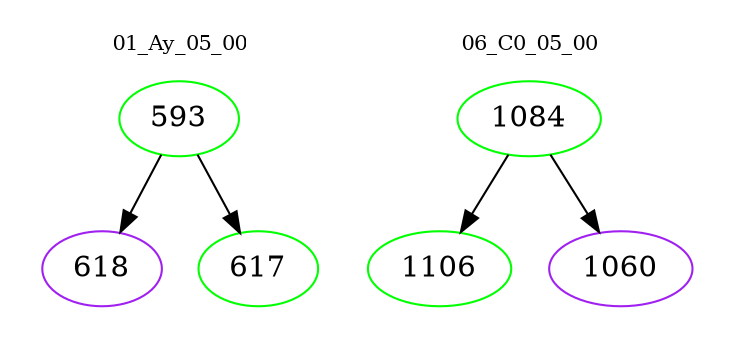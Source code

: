 digraph{
subgraph cluster_0 {
color = white
label = "01_Ay_05_00";
fontsize=10;
T0_593 [label="593", color="green"]
T0_593 -> T0_618 [color="black"]
T0_618 [label="618", color="purple"]
T0_593 -> T0_617 [color="black"]
T0_617 [label="617", color="green"]
}
subgraph cluster_1 {
color = white
label = "06_C0_05_00";
fontsize=10;
T1_1084 [label="1084", color="green"]
T1_1084 -> T1_1106 [color="black"]
T1_1106 [label="1106", color="green"]
T1_1084 -> T1_1060 [color="black"]
T1_1060 [label="1060", color="purple"]
}
}
